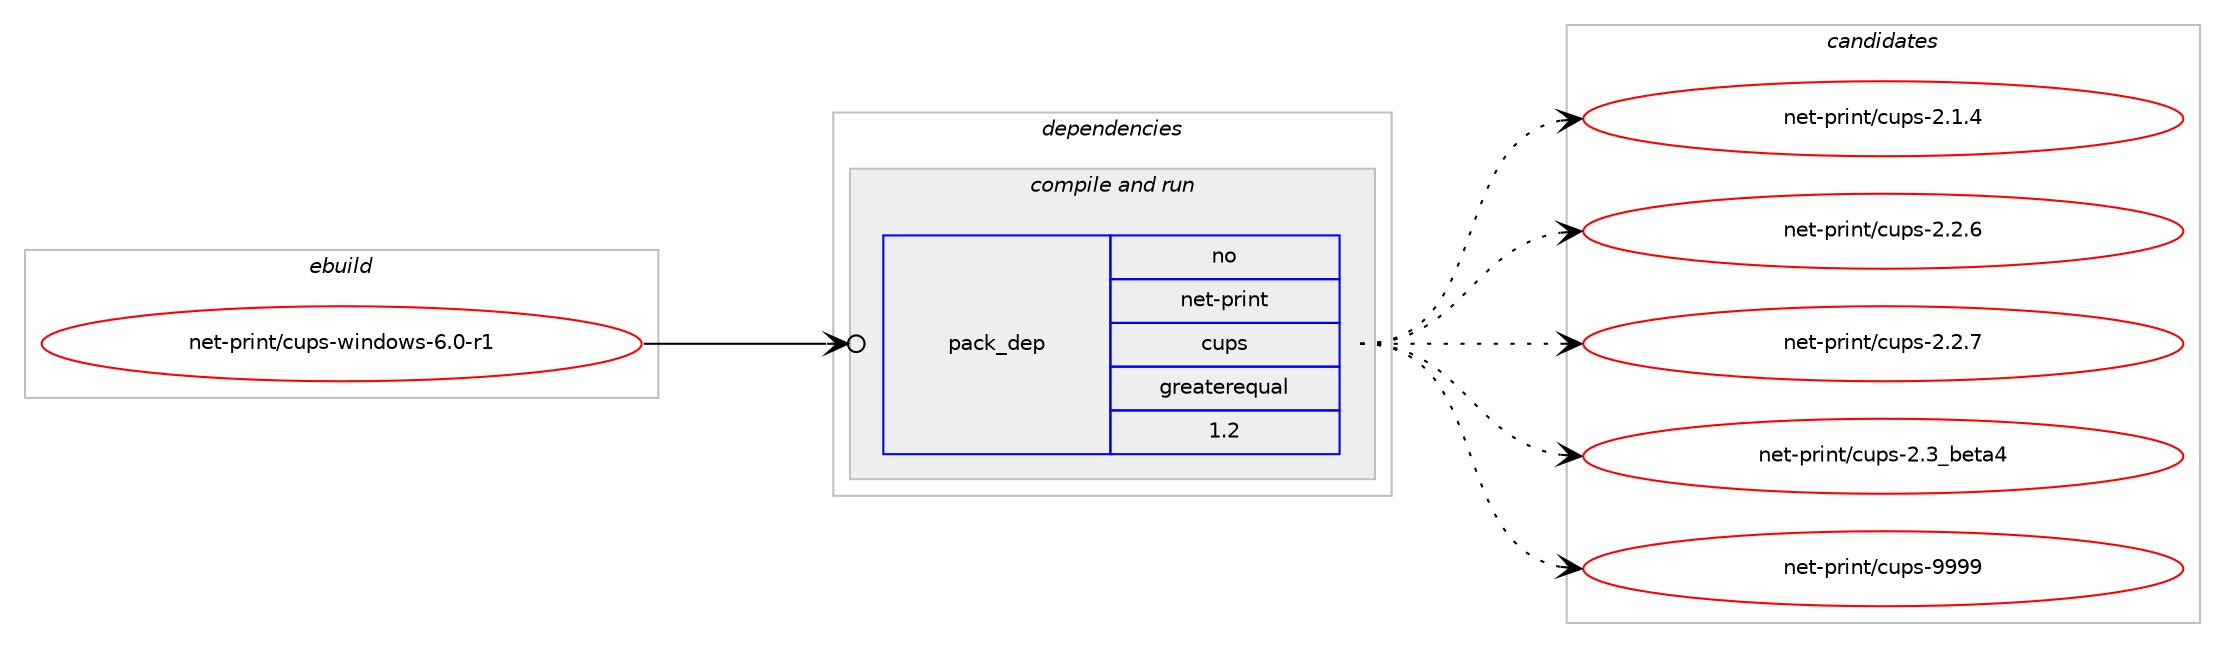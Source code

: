 digraph prolog {

# *************
# Graph options
# *************

newrank=true;
concentrate=true;
compound=true;
graph [rankdir=LR,fontname=Helvetica,fontsize=10,ranksep=1.5];#, ranksep=2.5, nodesep=0.2];
edge  [arrowhead=vee];
node  [fontname=Helvetica,fontsize=10];

# **********
# The ebuild
# **********

subgraph cluster_leftcol {
color=gray;
rank=same;
label=<<i>ebuild</i>>;
id [label="net-print/cups-windows-6.0-r1", color=red, width=4, href="../net-print/cups-windows-6.0-r1.svg"];
}

# ****************
# The dependencies
# ****************

subgraph cluster_midcol {
color=gray;
label=<<i>dependencies</i>>;
subgraph cluster_compile {
fillcolor="#eeeeee";
style=filled;
label=<<i>compile</i>>;
}
subgraph cluster_compileandrun {
fillcolor="#eeeeee";
style=filled;
label=<<i>compile and run</i>>;
subgraph pack480 {
dependency768 [label=<<TABLE BORDER="0" CELLBORDER="1" CELLSPACING="0" CELLPADDING="4" WIDTH="220"><TR><TD ROWSPAN="6" CELLPADDING="30">pack_dep</TD></TR><TR><TD WIDTH="110">no</TD></TR><TR><TD>net-print</TD></TR><TR><TD>cups</TD></TR><TR><TD>greaterequal</TD></TR><TR><TD>1.2</TD></TR></TABLE>>, shape=none, color=blue];
}
id:e -> dependency768:w [weight=20,style="solid",arrowhead="odotvee"];
}
subgraph cluster_run {
fillcolor="#eeeeee";
style=filled;
label=<<i>run</i>>;
}
}

# **************
# The candidates
# **************

subgraph cluster_choices {
rank=same;
color=gray;
label=<<i>candidates</i>>;

subgraph choice480 {
color=black;
nodesep=1;
choice110101116451121141051101164799117112115455046494652 [label="net-print/cups-2.1.4", color=red, width=4,href="../net-print/cups-2.1.4.svg"];
choice110101116451121141051101164799117112115455046504654 [label="net-print/cups-2.2.6", color=red, width=4,href="../net-print/cups-2.2.6.svg"];
choice110101116451121141051101164799117112115455046504655 [label="net-print/cups-2.2.7", color=red, width=4,href="../net-print/cups-2.2.7.svg"];
choice1101011164511211410511011647991171121154550465195981011169752 [label="net-print/cups-2.3_beta4", color=red, width=4,href="../net-print/cups-2.3_beta4.svg"];
choice1101011164511211410511011647991171121154557575757 [label="net-print/cups-9999", color=red, width=4,href="../net-print/cups-9999.svg"];
dependency768:e -> choice110101116451121141051101164799117112115455046494652:w [style=dotted,weight="100"];
dependency768:e -> choice110101116451121141051101164799117112115455046504654:w [style=dotted,weight="100"];
dependency768:e -> choice110101116451121141051101164799117112115455046504655:w [style=dotted,weight="100"];
dependency768:e -> choice1101011164511211410511011647991171121154550465195981011169752:w [style=dotted,weight="100"];
dependency768:e -> choice1101011164511211410511011647991171121154557575757:w [style=dotted,weight="100"];
}
}

}
